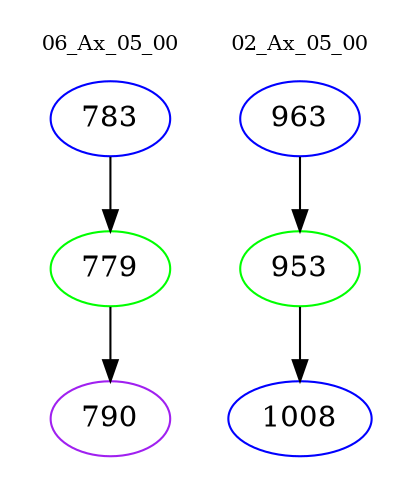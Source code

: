 digraph{
subgraph cluster_0 {
color = white
label = "06_Ax_05_00";
fontsize=10;
T0_783 [label="783", color="blue"]
T0_783 -> T0_779 [color="black"]
T0_779 [label="779", color="green"]
T0_779 -> T0_790 [color="black"]
T0_790 [label="790", color="purple"]
}
subgraph cluster_1 {
color = white
label = "02_Ax_05_00";
fontsize=10;
T1_963 [label="963", color="blue"]
T1_963 -> T1_953 [color="black"]
T1_953 [label="953", color="green"]
T1_953 -> T1_1008 [color="black"]
T1_1008 [label="1008", color="blue"]
}
}
